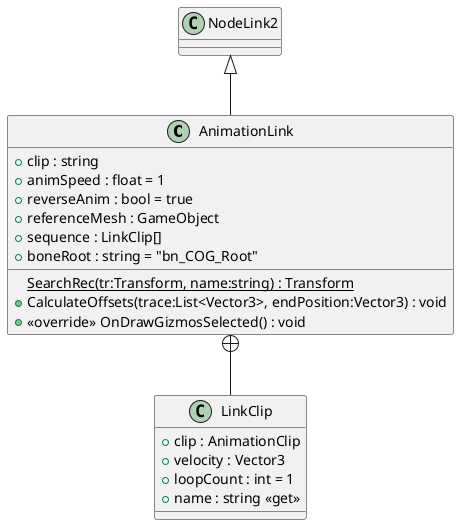 @startuml
class AnimationLink {
    + clip : string
    + animSpeed : float = 1
    + reverseAnim : bool = true
    + referenceMesh : GameObject
    + sequence : LinkClip[]
    + boneRoot : string = "bn_COG_Root"
    {static} SearchRec(tr:Transform, name:string) : Transform
    + CalculateOffsets(trace:List<Vector3>, endPosition:Vector3) : void
    + <<override>> OnDrawGizmosSelected() : void
}
class LinkClip {
    + clip : AnimationClip
    + velocity : Vector3
    + loopCount : int = 1
    + name : string <<get>>
}
NodeLink2 <|-- AnimationLink
AnimationLink +-- LinkClip
@enduml
